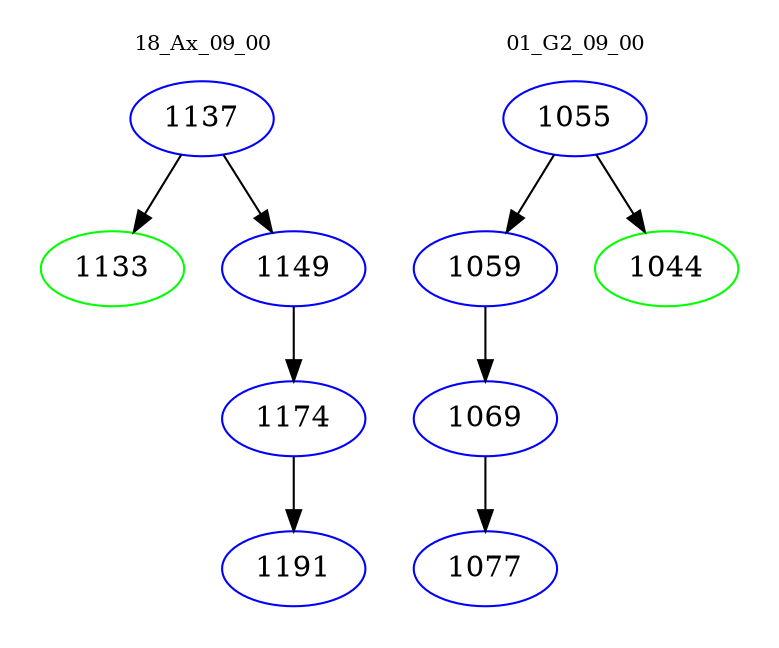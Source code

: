 digraph{
subgraph cluster_0 {
color = white
label = "18_Ax_09_00";
fontsize=10;
T0_1137 [label="1137", color="blue"]
T0_1137 -> T0_1133 [color="black"]
T0_1133 [label="1133", color="green"]
T0_1137 -> T0_1149 [color="black"]
T0_1149 [label="1149", color="blue"]
T0_1149 -> T0_1174 [color="black"]
T0_1174 [label="1174", color="blue"]
T0_1174 -> T0_1191 [color="black"]
T0_1191 [label="1191", color="blue"]
}
subgraph cluster_1 {
color = white
label = "01_G2_09_00";
fontsize=10;
T1_1055 [label="1055", color="blue"]
T1_1055 -> T1_1059 [color="black"]
T1_1059 [label="1059", color="blue"]
T1_1059 -> T1_1069 [color="black"]
T1_1069 [label="1069", color="blue"]
T1_1069 -> T1_1077 [color="black"]
T1_1077 [label="1077", color="blue"]
T1_1055 -> T1_1044 [color="black"]
T1_1044 [label="1044", color="green"]
}
}

